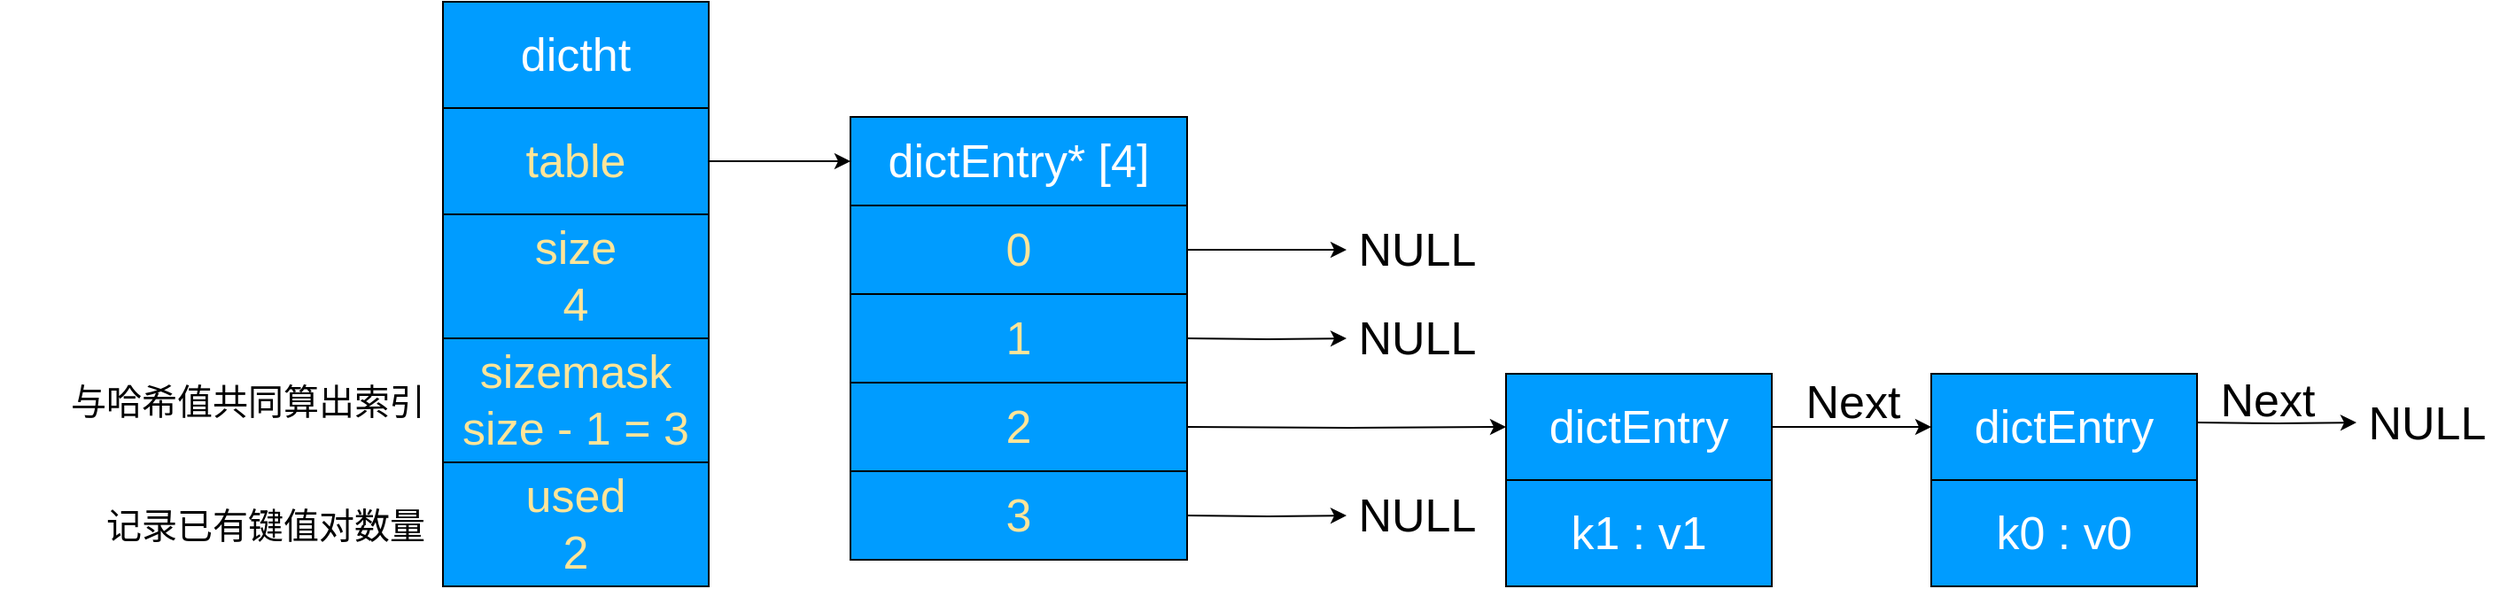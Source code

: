 <mxfile version="14.1.8" type="device"><diagram id="Iz-2XR7-JCQqduLtYTAK" name="第 1 页"><mxGraphModel dx="2032" dy="696" grid="1" gridSize="10" guides="1" tooltips="1" connect="1" arrows="1" fold="1" page="1" pageScale="1" pageWidth="827" pageHeight="1169" math="0" shadow="0"><root><mxCell id="0"/><mxCell id="1" parent="0"/><mxCell id="OJrOSCmtZI75Tp8xIdle-1" value="dictht" style="rounded=0;whiteSpace=wrap;html=1;fillColor=#009CFF;fontSize=26;fontColor=#FFFFFF;" vertex="1" parent="1"><mxGeometry x="100" y="200" width="150" height="60" as="geometry"/></mxCell><mxCell id="OJrOSCmtZI75Tp8xIdle-7" value="" style="edgeStyle=orthogonalEdgeStyle;rounded=0;orthogonalLoop=1;jettySize=auto;html=1;fontSize=26;fontColor=#FFFFFF;" edge="1" parent="1" source="OJrOSCmtZI75Tp8xIdle-2" target="OJrOSCmtZI75Tp8xIdle-6"><mxGeometry relative="1" as="geometry"/></mxCell><mxCell id="OJrOSCmtZI75Tp8xIdle-2" value="table" style="rounded=0;whiteSpace=wrap;html=1;fillColor=#009CFF;fontSize=26;fontColor=#FFE599;" vertex="1" parent="1"><mxGeometry x="100" y="260" width="150" height="60" as="geometry"/></mxCell><mxCell id="OJrOSCmtZI75Tp8xIdle-3" value="size&lt;br&gt;4" style="rounded=0;whiteSpace=wrap;html=1;fillColor=#009CFF;fontSize=26;fontColor=#FFE599;" vertex="1" parent="1"><mxGeometry x="100" y="320" width="150" height="70" as="geometry"/></mxCell><mxCell id="OJrOSCmtZI75Tp8xIdle-4" value="sizemask&lt;br&gt;size - 1 = 3" style="rounded=0;whiteSpace=wrap;html=1;fillColor=#009CFF;fontSize=26;fontColor=#FFE599;" vertex="1" parent="1"><mxGeometry x="100" y="390" width="150" height="70" as="geometry"/></mxCell><mxCell id="OJrOSCmtZI75Tp8xIdle-5" value="used&lt;br&gt;2" style="rounded=0;whiteSpace=wrap;html=1;fillColor=#009CFF;fontSize=26;fontColor=#FFE599;" vertex="1" parent="1"><mxGeometry x="100" y="460" width="150" height="70" as="geometry"/></mxCell><mxCell id="OJrOSCmtZI75Tp8xIdle-6" value="dictEntry* [4]" style="rounded=0;whiteSpace=wrap;html=1;fillColor=#009CFF;fontSize=26;fontColor=#FFFFFF;" vertex="1" parent="1"><mxGeometry x="330" y="265" width="190" height="50" as="geometry"/></mxCell><mxCell id="OJrOSCmtZI75Tp8xIdle-13" value="" style="edgeStyle=orthogonalEdgeStyle;rounded=0;orthogonalLoop=1;jettySize=auto;html=1;fontSize=26;fontColor=#000000;entryX=0;entryY=0.5;entryDx=0;entryDy=0;" edge="1" parent="1" source="OJrOSCmtZI75Tp8xIdle-8" target="OJrOSCmtZI75Tp8xIdle-12"><mxGeometry relative="1" as="geometry"><mxPoint x="670" y="340" as="targetPoint"/></mxGeometry></mxCell><mxCell id="OJrOSCmtZI75Tp8xIdle-8" value="0" style="rounded=0;whiteSpace=wrap;html=1;fillColor=#009CFF;fontSize=26;fontColor=#FFE599;" vertex="1" parent="1"><mxGeometry x="330" y="315" width="190" height="50" as="geometry"/></mxCell><mxCell id="OJrOSCmtZI75Tp8xIdle-9" value="1" style="rounded=0;whiteSpace=wrap;html=1;fillColor=#009CFF;fontSize=26;fontColor=#FFE599;" vertex="1" parent="1"><mxGeometry x="330" y="365" width="190" height="50" as="geometry"/></mxCell><mxCell id="OJrOSCmtZI75Tp8xIdle-10" value="2" style="rounded=0;whiteSpace=wrap;html=1;fillColor=#009CFF;fontSize=26;fontColor=#FFE599;" vertex="1" parent="1"><mxGeometry x="330" y="415" width="190" height="50" as="geometry"/></mxCell><mxCell id="OJrOSCmtZI75Tp8xIdle-11" value="3" style="rounded=0;whiteSpace=wrap;html=1;fillColor=#009CFF;fontSize=26;fontColor=#FFE599;" vertex="1" parent="1"><mxGeometry x="330" y="465" width="190" height="50" as="geometry"/></mxCell><mxCell id="OJrOSCmtZI75Tp8xIdle-12" value="NULL" style="text;html=1;strokeColor=none;fillColor=none;align=center;verticalAlign=middle;whiteSpace=wrap;rounded=0;fontSize=26;" vertex="1" parent="1"><mxGeometry x="610" y="325" width="80" height="30" as="geometry"/></mxCell><mxCell id="OJrOSCmtZI75Tp8xIdle-15" value="" style="edgeStyle=orthogonalEdgeStyle;rounded=0;orthogonalLoop=1;jettySize=auto;html=1;fontSize=26;fontColor=#000000;entryX=0;entryY=0.5;entryDx=0;entryDy=0;" edge="1" parent="1" target="OJrOSCmtZI75Tp8xIdle-16"><mxGeometry relative="1" as="geometry"><mxPoint x="520" y="390" as="sourcePoint"/><mxPoint x="630" y="390" as="targetPoint"/></mxGeometry></mxCell><mxCell id="OJrOSCmtZI75Tp8xIdle-16" value="NULL" style="text;html=1;strokeColor=none;fillColor=none;align=center;verticalAlign=middle;whiteSpace=wrap;rounded=0;fontSize=26;" vertex="1" parent="1"><mxGeometry x="610" y="375" width="80" height="30" as="geometry"/></mxCell><mxCell id="OJrOSCmtZI75Tp8xIdle-17" value="" style="edgeStyle=orthogonalEdgeStyle;rounded=0;orthogonalLoop=1;jettySize=auto;html=1;fontSize=26;fontColor=#000000;entryX=0;entryY=0.5;entryDx=0;entryDy=0;" edge="1" parent="1" target="OJrOSCmtZI75Tp8xIdle-26"><mxGeometry relative="1" as="geometry"><mxPoint x="520" y="440" as="sourcePoint"/><mxPoint x="610" y="440" as="targetPoint"/></mxGeometry></mxCell><mxCell id="OJrOSCmtZI75Tp8xIdle-19" value="" style="edgeStyle=orthogonalEdgeStyle;rounded=0;orthogonalLoop=1;jettySize=auto;html=1;fontSize=26;fontColor=#000000;entryX=0;entryY=0.5;entryDx=0;entryDy=0;" edge="1" parent="1" target="OJrOSCmtZI75Tp8xIdle-20"><mxGeometry relative="1" as="geometry"><mxPoint x="520" y="490" as="sourcePoint"/><mxPoint x="630" y="490" as="targetPoint"/></mxGeometry></mxCell><mxCell id="OJrOSCmtZI75Tp8xIdle-20" value="NULL" style="text;html=1;strokeColor=none;fillColor=none;align=center;verticalAlign=middle;whiteSpace=wrap;rounded=0;fontSize=26;" vertex="1" parent="1"><mxGeometry x="610" y="475" width="80" height="30" as="geometry"/></mxCell><mxCell id="OJrOSCmtZI75Tp8xIdle-21" value="与哈希值共同算出索引" style="text;html=1;strokeColor=none;fillColor=none;align=center;verticalAlign=middle;whiteSpace=wrap;rounded=0;fontSize=20;" vertex="1" parent="1"><mxGeometry x="-150" y="397.5" width="280" height="55" as="geometry"/></mxCell><mxCell id="OJrOSCmtZI75Tp8xIdle-22" value="记录已有键值对数量" style="text;html=1;strokeColor=none;fillColor=none;align=center;verticalAlign=middle;whiteSpace=wrap;rounded=0;fontSize=20;" vertex="1" parent="1"><mxGeometry x="-140" y="467.5" width="280" height="55" as="geometry"/></mxCell><mxCell id="OJrOSCmtZI75Tp8xIdle-32" value="" style="edgeStyle=orthogonalEdgeStyle;rounded=0;orthogonalLoop=1;jettySize=auto;html=1;fontSize=26;fontColor=#FFFFFF;entryX=0;entryY=0.5;entryDx=0;entryDy=0;" edge="1" parent="1" source="OJrOSCmtZI75Tp8xIdle-26" target="OJrOSCmtZI75Tp8xIdle-29"><mxGeometry relative="1" as="geometry"/></mxCell><mxCell id="OJrOSCmtZI75Tp8xIdle-26" value="dictEntry" style="rounded=0;whiteSpace=wrap;html=1;strokeColor=#000000;fillColor=#009CFF;fontSize=26;labelBackgroundColor=none;fontColor=#FFFFFF;" vertex="1" parent="1"><mxGeometry x="700" y="410" width="150" height="60" as="geometry"/></mxCell><mxCell id="OJrOSCmtZI75Tp8xIdle-27" value="k1 : v1" style="rounded=0;whiteSpace=wrap;html=1;labelBackgroundColor=none;strokeColor=#000000;fillColor=#009CFF;fontSize=26;fontColor=#FFFFFF;" vertex="1" parent="1"><mxGeometry x="700" y="470" width="150" height="60" as="geometry"/></mxCell><mxCell id="OJrOSCmtZI75Tp8xIdle-29" value="dictEntry" style="rounded=0;whiteSpace=wrap;html=1;strokeColor=#000000;fillColor=#009CFF;fontSize=26;labelBackgroundColor=none;fontColor=#FFFFFF;" vertex="1" parent="1"><mxGeometry x="940" y="410" width="150" height="60" as="geometry"/></mxCell><mxCell id="OJrOSCmtZI75Tp8xIdle-30" value="k0 : v0" style="rounded=0;whiteSpace=wrap;html=1;labelBackgroundColor=none;strokeColor=#000000;fillColor=#009CFF;fontSize=26;fontColor=#FFFFFF;" vertex="1" parent="1"><mxGeometry x="940" y="470" width="150" height="60" as="geometry"/></mxCell><mxCell id="OJrOSCmtZI75Tp8xIdle-33" value="" style="edgeStyle=orthogonalEdgeStyle;rounded=0;orthogonalLoop=1;jettySize=auto;html=1;fontSize=26;fontColor=#000000;entryX=0;entryY=0.5;entryDx=0;entryDy=0;" edge="1" parent="1" target="OJrOSCmtZI75Tp8xIdle-34"><mxGeometry relative="1" as="geometry"><mxPoint x="1090" y="437.5" as="sourcePoint"/><mxPoint x="1200" y="437.5" as="targetPoint"/></mxGeometry></mxCell><mxCell id="OJrOSCmtZI75Tp8xIdle-34" value="NULL" style="text;html=1;strokeColor=none;fillColor=none;align=center;verticalAlign=middle;whiteSpace=wrap;rounded=0;fontSize=26;" vertex="1" parent="1"><mxGeometry x="1180" y="422.5" width="80" height="30" as="geometry"/></mxCell><mxCell id="OJrOSCmtZI75Tp8xIdle-35" value="Next" style="text;html=1;strokeColor=none;fillColor=none;align=center;verticalAlign=middle;whiteSpace=wrap;rounded=0;labelBackgroundColor=none;fontSize=26;" vertex="1" parent="1"><mxGeometry x="876" y="416" width="40" height="20" as="geometry"/></mxCell><mxCell id="OJrOSCmtZI75Tp8xIdle-36" value="Next" style="text;html=1;strokeColor=none;fillColor=none;align=center;verticalAlign=middle;whiteSpace=wrap;rounded=0;labelBackgroundColor=none;fontSize=26;" vertex="1" parent="1"><mxGeometry x="1110" y="415" width="40" height="20" as="geometry"/></mxCell></root></mxGraphModel></diagram></mxfile>